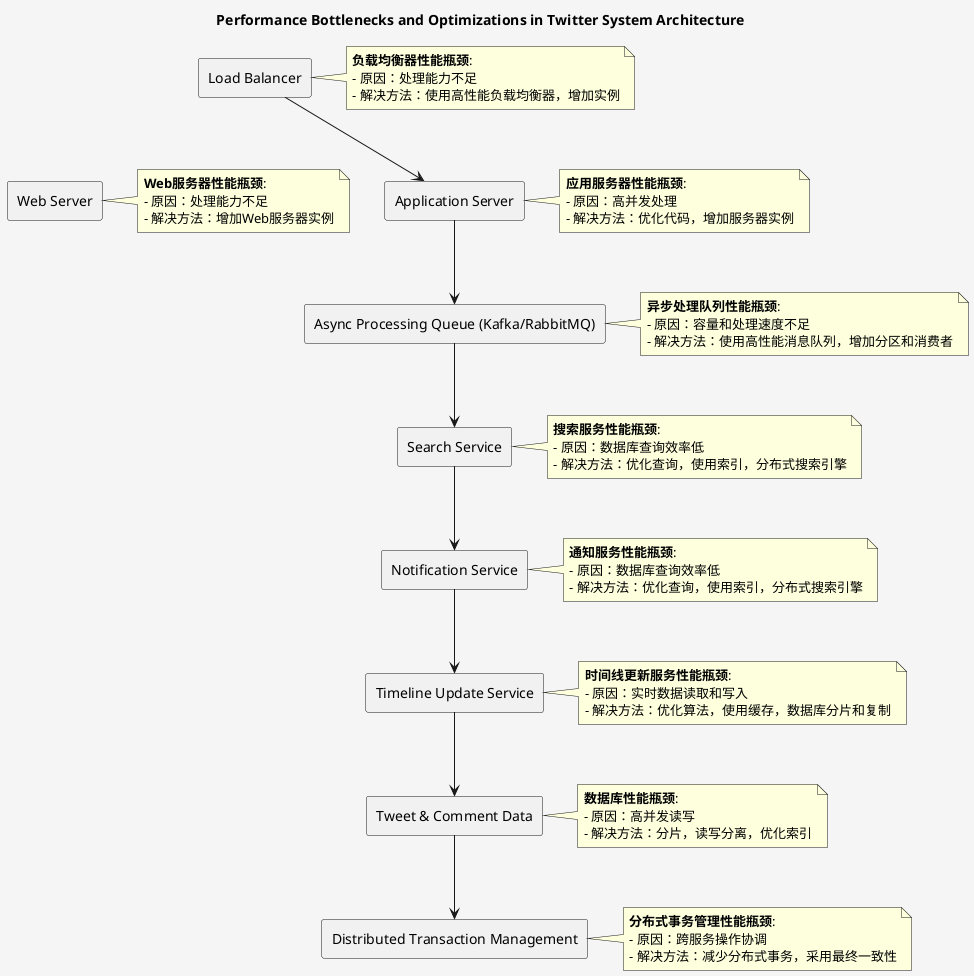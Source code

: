 @startuml

skinparam backgroundColor #F5F5F5

title Performance Bottlenecks and Optimizations in Twitter System Architecture

' Load Balancer & Web Server Performance Bottlenecks
rectangle "Load Balancer" as LB
rectangle "Web Server" as WS

note right of LB
  **负载均衡器性能瓶颈**:
  - 原因：处理能力不足
  - 解决方法：使用高性能负载均衡器，增加实例
end note

note right of WS
  **Web服务器性能瓶颈**:
  - 原因：处理能力不足
  - 解决方法：增加Web服务器实例
end note

' Application Server Performance Bottlenecks
rectangle "Application Server" as AS

note right of AS
  **应用服务器性能瓶颈**:
  - 原因：高并发处理
  - 解决方法：优化代码，增加服务器实例
end note

' Async Processing Queue Performance Bottlenecks
rectangle "Async Processing Queue (Kafka/RabbitMQ)" as APQ

note right of APQ
  **异步处理队列性能瓶颈**:
  - 原因：容量和处理速度不足
  - 解决方法：使用高性能消息队列，增加分区和消费者
end note

' Search & Notification Services Performance Bottlenecks
rectangle "Search Service" as SSrv
rectangle "Notification Service" as NSrv

note right of SSrv
  **搜索服务性能瓶颈**:
  - 原因：数据库查询效率低
  - 解决方法：优化查询，使用索引，分布式搜索引擎
end note

note right of NSrv
  **通知服务性能瓶颈**:
  - 原因：数据库查询效率低
  - 解决方法：优化查询，使用索引，分布式搜索引擎
end note

' Timeline Update Service Performance Bottlenecks
rectangle "Timeline Update Service" as TUS

note right of TUS
  **时间线更新服务性能瓶颈**:
  - 原因：实时数据读取和写入
  - 解决方法：优化算法，使用缓存，数据库分片和复制
end note

' Databases Performance Bottlenecks
rectangle "Tweet & Comment Data" as TCD

note right of TCD
  **数据库性能瓶颈**:
  - 原因：高并发读写
  - 解决方法：分片，读写分离，优化索引
end note

' Distributed Transaction Management Performance Bottlenecks
rectangle "Distributed Transaction Management" as DTM

note right of DTM
  **分布式事务管理性能瓶颈**:
  - 原因：跨服务操作协调
  - 解决方法：减少分布式事务，采用最终一致性
end note

' Layout adjustments
LB -[hidden]-> WS
LB -down-> AS
AS -down-> APQ
APQ -down-> SSrv
SSrv -down-> NSrv
NSrv -down-> TUS
TUS -down-> TCD
TCD -down-> DTM

@enduml

